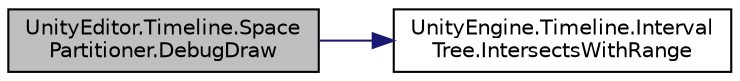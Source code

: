 digraph "UnityEditor.Timeline.SpacePartitioner.DebugDraw"
{
 // LATEX_PDF_SIZE
  edge [fontname="Helvetica",fontsize="10",labelfontname="Helvetica",labelfontsize="10"];
  node [fontname="Helvetica",fontsize="10",shape=record];
  rankdir="LR";
  Node1 [label="UnityEditor.Timeline.Space\lPartitioner.DebugDraw",height=0.2,width=0.4,color="black", fillcolor="grey75", style="filled", fontcolor="black",tooltip=" "];
  Node1 -> Node2 [color="midnightblue",fontsize="10",style="solid",fontname="Helvetica"];
  Node2 [label="UnityEngine.Timeline.Interval\lTree.IntersectsWithRange",height=0.2,width=0.4,color="black", fillcolor="white", style="filled",URL="$class_unity_engine_1_1_timeline_1_1_interval_tree.html#aae40d9e2e77a75c1cfefcb9032a4ffe8",tooltip="Query the tree at a particular range of time"];
}
